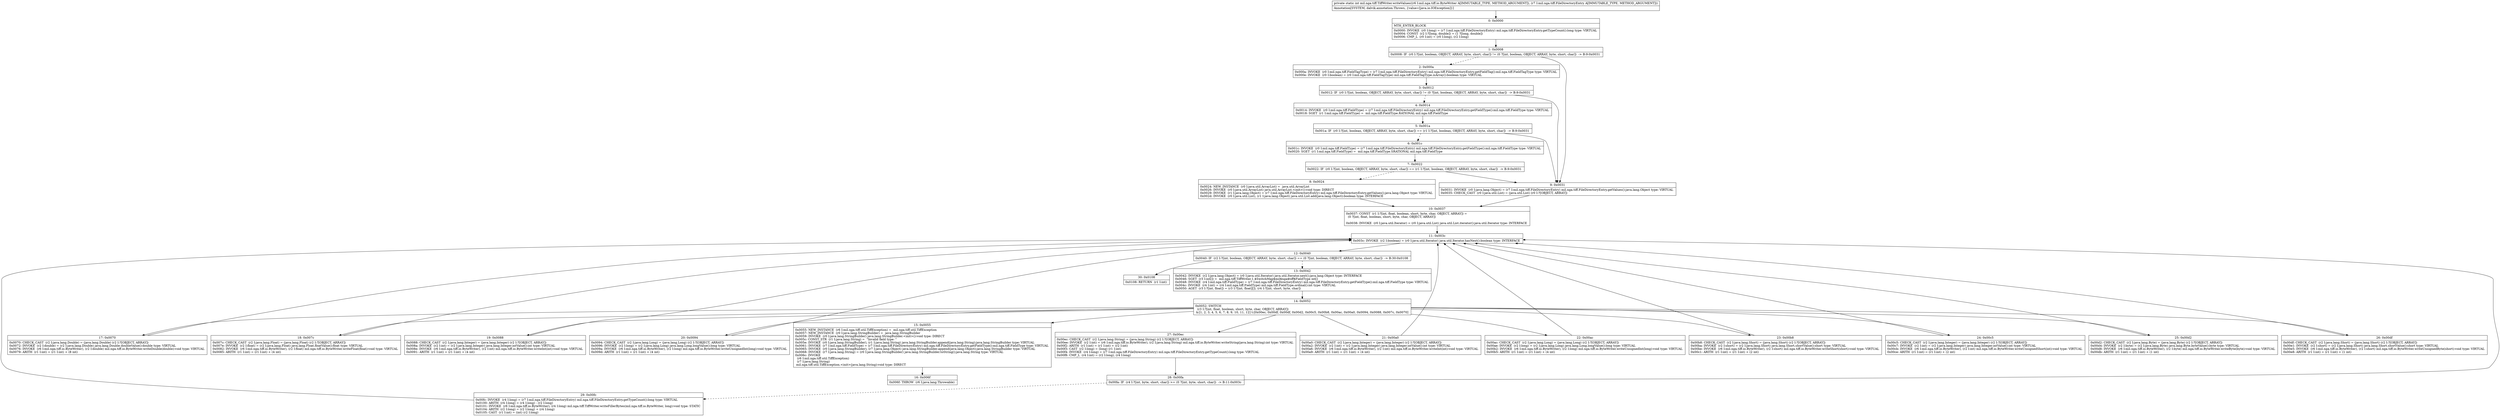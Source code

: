 digraph "CFG formil.nga.tiff.TiffWriter.writeValues(Lmil\/nga\/tiff\/io\/ByteWriter;Lmil\/nga\/tiff\/FileDirectoryEntry;)I" {
Node_0 [shape=record,label="{0\:\ 0x0000|MTH_ENTER_BLOCK\l|0x0000: INVOKE  (r0 I:long) = (r7 I:mil.nga.tiff.FileDirectoryEntry) mil.nga.tiff.FileDirectoryEntry.getTypeCount():long type: VIRTUAL \l0x0004: CONST  (r2 I:?[long, double]) = (1 ?[long, double]) \l0x0006: CMP_L  (r0 I:int) = (r0 I:long), (r2 I:long) \l}"];
Node_1 [shape=record,label="{1\:\ 0x0008|0x0008: IF  (r0 I:?[int, boolean, OBJECT, ARRAY, byte, short, char]) != (0 ?[int, boolean, OBJECT, ARRAY, byte, short, char])  \-\> B:9:0x0031 \l}"];
Node_2 [shape=record,label="{2\:\ 0x000a|0x000a: INVOKE  (r0 I:mil.nga.tiff.FieldTagType) = (r7 I:mil.nga.tiff.FileDirectoryEntry) mil.nga.tiff.FileDirectoryEntry.getFieldTag():mil.nga.tiff.FieldTagType type: VIRTUAL \l0x000e: INVOKE  (r0 I:boolean) = (r0 I:mil.nga.tiff.FieldTagType) mil.nga.tiff.FieldTagType.isArray():boolean type: VIRTUAL \l}"];
Node_3 [shape=record,label="{3\:\ 0x0012|0x0012: IF  (r0 I:?[int, boolean, OBJECT, ARRAY, byte, short, char]) != (0 ?[int, boolean, OBJECT, ARRAY, byte, short, char])  \-\> B:9:0x0031 \l}"];
Node_4 [shape=record,label="{4\:\ 0x0014|0x0014: INVOKE  (r0 I:mil.nga.tiff.FieldType) = (r7 I:mil.nga.tiff.FileDirectoryEntry) mil.nga.tiff.FileDirectoryEntry.getFieldType():mil.nga.tiff.FieldType type: VIRTUAL \l0x0018: SGET  (r1 I:mil.nga.tiff.FieldType) =  mil.nga.tiff.FieldType.RATIONAL mil.nga.tiff.FieldType \l}"];
Node_5 [shape=record,label="{5\:\ 0x001a|0x001a: IF  (r0 I:?[int, boolean, OBJECT, ARRAY, byte, short, char]) == (r1 I:?[int, boolean, OBJECT, ARRAY, byte, short, char])  \-\> B:9:0x0031 \l}"];
Node_6 [shape=record,label="{6\:\ 0x001c|0x001c: INVOKE  (r0 I:mil.nga.tiff.FieldType) = (r7 I:mil.nga.tiff.FileDirectoryEntry) mil.nga.tiff.FileDirectoryEntry.getFieldType():mil.nga.tiff.FieldType type: VIRTUAL \l0x0020: SGET  (r1 I:mil.nga.tiff.FieldType) =  mil.nga.tiff.FieldType.SRATIONAL mil.nga.tiff.FieldType \l}"];
Node_7 [shape=record,label="{7\:\ 0x0022|0x0022: IF  (r0 I:?[int, boolean, OBJECT, ARRAY, byte, short, char]) == (r1 I:?[int, boolean, OBJECT, ARRAY, byte, short, char])  \-\> B:9:0x0031 \l}"];
Node_8 [shape=record,label="{8\:\ 0x0024|0x0024: NEW_INSTANCE  (r0 I:java.util.ArrayList) =  java.util.ArrayList \l0x0026: INVOKE  (r0 I:java.util.ArrayList) java.util.ArrayList.\<init\>():void type: DIRECT \l0x0029: INVOKE  (r1 I:java.lang.Object) = (r7 I:mil.nga.tiff.FileDirectoryEntry) mil.nga.tiff.FileDirectoryEntry.getValues():java.lang.Object type: VIRTUAL \l0x002d: INVOKE  (r0 I:java.util.List), (r1 I:java.lang.Object) java.util.List.add(java.lang.Object):boolean type: INTERFACE \l}"];
Node_9 [shape=record,label="{9\:\ 0x0031|0x0031: INVOKE  (r0 I:java.lang.Object) = (r7 I:mil.nga.tiff.FileDirectoryEntry) mil.nga.tiff.FileDirectoryEntry.getValues():java.lang.Object type: VIRTUAL \l0x0035: CHECK_CAST  (r0 I:java.util.List) = (java.util.List) (r0 I:?[OBJECT, ARRAY]) \l}"];
Node_10 [shape=record,label="{10\:\ 0x0037|0x0037: CONST  (r1 I:?[int, float, boolean, short, byte, char, OBJECT, ARRAY]) = \l  (0 ?[int, float, boolean, short, byte, char, OBJECT, ARRAY])\l \l0x0038: INVOKE  (r0 I:java.util.Iterator) = (r0 I:java.util.List) java.util.List.iterator():java.util.Iterator type: INTERFACE \l}"];
Node_11 [shape=record,label="{11\:\ 0x003c|0x003c: INVOKE  (r2 I:boolean) = (r0 I:java.util.Iterator) java.util.Iterator.hasNext():boolean type: INTERFACE \l}"];
Node_12 [shape=record,label="{12\:\ 0x0040|0x0040: IF  (r2 I:?[int, boolean, OBJECT, ARRAY, byte, short, char]) == (0 ?[int, boolean, OBJECT, ARRAY, byte, short, char])  \-\> B:30:0x0108 \l}"];
Node_13 [shape=record,label="{13\:\ 0x0042|0x0042: INVOKE  (r2 I:java.lang.Object) = (r0 I:java.util.Iterator) java.util.Iterator.next():java.lang.Object type: INTERFACE \l0x0046: SGET  (r3 I:int[]) =  mil.nga.tiff.TiffWriter.1.$SwitchMap$mil$nga$tiff$FieldType int[] \l0x0048: INVOKE  (r4 I:mil.nga.tiff.FieldType) = (r7 I:mil.nga.tiff.FileDirectoryEntry) mil.nga.tiff.FileDirectoryEntry.getFieldType():mil.nga.tiff.FieldType type: VIRTUAL \l0x004c: INVOKE  (r4 I:int) = (r4 I:mil.nga.tiff.FieldType) mil.nga.tiff.FieldType.ordinal():int type: VIRTUAL \l0x0050: AGET  (r3 I:?[int, float]) = (r3 I:?[int, float][]), (r4 I:?[int, short, byte, char]) \l}"];
Node_14 [shape=record,label="{14\:\ 0x0052|0x0052: SWITCH  \l  (r3 I:?[int, float, boolean, short, byte, char, OBJECT, ARRAY])\l k:[1, 2, 3, 4, 5, 6, 7, 8, 9, 10, 11, 12] t:[0x00ec, 0x00df, 0x00df, 0x00d2, 0x00c5, 0x00b8, 0x00ac, 0x00a0, 0x0094, 0x0088, 0x007c, 0x0070] \l}"];
Node_15 [shape=record,label="{15\:\ 0x0055|0x0055: NEW_INSTANCE  (r6 I:mil.nga.tiff.util.TiffException) =  mil.nga.tiff.util.TiffException \l0x0057: NEW_INSTANCE  (r0 I:java.lang.StringBuilder) =  java.lang.StringBuilder \l0x0059: INVOKE  (r0 I:java.lang.StringBuilder) java.lang.StringBuilder.\<init\>():void type: DIRECT \l0x005c: CONST_STR  (r1 I:java.lang.String) =  \"Invalid field type: \" \l0x005e: INVOKE  (r0 I:java.lang.StringBuilder), (r1 I:java.lang.String) java.lang.StringBuilder.append(java.lang.String):java.lang.StringBuilder type: VIRTUAL \l0x0061: INVOKE  (r7 I:mil.nga.tiff.FieldType) = (r7 I:mil.nga.tiff.FileDirectoryEntry) mil.nga.tiff.FileDirectoryEntry.getFieldType():mil.nga.tiff.FieldType type: VIRTUAL \l0x0065: INVOKE  (r0 I:java.lang.StringBuilder), (r7 I:java.lang.Object) java.lang.StringBuilder.append(java.lang.Object):java.lang.StringBuilder type: VIRTUAL \l0x0068: INVOKE  (r7 I:java.lang.String) = (r0 I:java.lang.StringBuilder) java.lang.StringBuilder.toString():java.lang.String type: VIRTUAL \l0x006c: INVOKE  \l  (r6 I:mil.nga.tiff.util.TiffException)\l  (r7 I:java.lang.String)\l mil.nga.tiff.util.TiffException.\<init\>(java.lang.String):void type: DIRECT \l}"];
Node_16 [shape=record,label="{16\:\ 0x006f|0x006f: THROW  (r6 I:java.lang.Throwable) \l}"];
Node_17 [shape=record,label="{17\:\ 0x0070|0x0070: CHECK_CAST  (r2 I:java.lang.Double) = (java.lang.Double) (r2 I:?[OBJECT, ARRAY]) \l0x0072: INVOKE  (r2 I:double) = (r2 I:java.lang.Double) java.lang.Double.doubleValue():double type: VIRTUAL \l0x0076: INVOKE  (r6 I:mil.nga.tiff.io.ByteWriter), (r2 I:double) mil.nga.tiff.io.ByteWriter.writeDouble(double):void type: VIRTUAL \l0x0079: ARITH  (r1 I:int) = (r1 I:int) + (8 int) \l}"];
Node_18 [shape=record,label="{18\:\ 0x007c|0x007c: CHECK_CAST  (r2 I:java.lang.Float) = (java.lang.Float) (r2 I:?[OBJECT, ARRAY]) \l0x007e: INVOKE  (r2 I:float) = (r2 I:java.lang.Float) java.lang.Float.floatValue():float type: VIRTUAL \l0x0082: INVOKE  (r6 I:mil.nga.tiff.io.ByteWriter), (r2 I:float) mil.nga.tiff.io.ByteWriter.writeFloat(float):void type: VIRTUAL \l0x0085: ARITH  (r1 I:int) = (r1 I:int) + (4 int) \l}"];
Node_19 [shape=record,label="{19\:\ 0x0088|0x0088: CHECK_CAST  (r2 I:java.lang.Integer) = (java.lang.Integer) (r2 I:?[OBJECT, ARRAY]) \l0x008a: INVOKE  (r2 I:int) = (r2 I:java.lang.Integer) java.lang.Integer.intValue():int type: VIRTUAL \l0x008e: INVOKE  (r6 I:mil.nga.tiff.io.ByteWriter), (r2 I:int) mil.nga.tiff.io.ByteWriter.writeInt(int):void type: VIRTUAL \l0x0091: ARITH  (r1 I:int) = (r1 I:int) + (4 int) \l}"];
Node_20 [shape=record,label="{20\:\ 0x0094|0x0094: CHECK_CAST  (r2 I:java.lang.Long) = (java.lang.Long) (r2 I:?[OBJECT, ARRAY]) \l0x0096: INVOKE  (r2 I:long) = (r2 I:java.lang.Long) java.lang.Long.longValue():long type: VIRTUAL \l0x009a: INVOKE  (r6 I:mil.nga.tiff.io.ByteWriter), (r2 I:long) mil.nga.tiff.io.ByteWriter.writeUnsignedInt(long):void type: VIRTUAL \l0x009d: ARITH  (r1 I:int) = (r1 I:int) + (4 int) \l}"];
Node_21 [shape=record,label="{21\:\ 0x00a0|0x00a0: CHECK_CAST  (r2 I:java.lang.Integer) = (java.lang.Integer) (r2 I:?[OBJECT, ARRAY]) \l0x00a2: INVOKE  (r2 I:int) = (r2 I:java.lang.Integer) java.lang.Integer.intValue():int type: VIRTUAL \l0x00a6: INVOKE  (r6 I:mil.nga.tiff.io.ByteWriter), (r2 I:int) mil.nga.tiff.io.ByteWriter.writeInt(int):void type: VIRTUAL \l0x00a9: ARITH  (r1 I:int) = (r1 I:int) + (4 int) \l}"];
Node_22 [shape=record,label="{22\:\ 0x00ac|0x00ac: CHECK_CAST  (r2 I:java.lang.Long) = (java.lang.Long) (r2 I:?[OBJECT, ARRAY]) \l0x00ae: INVOKE  (r2 I:long) = (r2 I:java.lang.Long) java.lang.Long.longValue():long type: VIRTUAL \l0x00b2: INVOKE  (r6 I:mil.nga.tiff.io.ByteWriter), (r2 I:long) mil.nga.tiff.io.ByteWriter.writeUnsignedInt(long):void type: VIRTUAL \l0x00b5: ARITH  (r1 I:int) = (r1 I:int) + (4 int) \l}"];
Node_23 [shape=record,label="{23\:\ 0x00b8|0x00b8: CHECK_CAST  (r2 I:java.lang.Short) = (java.lang.Short) (r2 I:?[OBJECT, ARRAY]) \l0x00ba: INVOKE  (r2 I:short) = (r2 I:java.lang.Short) java.lang.Short.shortValue():short type: VIRTUAL \l0x00be: INVOKE  (r6 I:mil.nga.tiff.io.ByteWriter), (r2 I:short) mil.nga.tiff.io.ByteWriter.writeShort(short):void type: VIRTUAL \l0x00c1: ARITH  (r1 I:int) = (r1 I:int) + (2 int) \l}"];
Node_24 [shape=record,label="{24\:\ 0x00c5|0x00c5: CHECK_CAST  (r2 I:java.lang.Integer) = (java.lang.Integer) (r2 I:?[OBJECT, ARRAY]) \l0x00c7: INVOKE  (r2 I:int) = (r2 I:java.lang.Integer) java.lang.Integer.intValue():int type: VIRTUAL \l0x00cb: INVOKE  (r6 I:mil.nga.tiff.io.ByteWriter), (r2 I:int) mil.nga.tiff.io.ByteWriter.writeUnsignedShort(int):void type: VIRTUAL \l0x00ce: ARITH  (r1 I:int) = (r1 I:int) + (2 int) \l}"];
Node_25 [shape=record,label="{25\:\ 0x00d2|0x00d2: CHECK_CAST  (r2 I:java.lang.Byte) = (java.lang.Byte) (r2 I:?[OBJECT, ARRAY]) \l0x00d4: INVOKE  (r2 I:byte) = (r2 I:java.lang.Byte) java.lang.Byte.byteValue():byte type: VIRTUAL \l0x00d8: INVOKE  (r6 I:mil.nga.tiff.io.ByteWriter), (r2 I:byte) mil.nga.tiff.io.ByteWriter.writeByte(byte):void type: VIRTUAL \l0x00db: ARITH  (r1 I:int) = (r1 I:int) + (1 int) \l}"];
Node_26 [shape=record,label="{26\:\ 0x00df|0x00df: CHECK_CAST  (r2 I:java.lang.Short) = (java.lang.Short) (r2 I:?[OBJECT, ARRAY]) \l0x00e1: INVOKE  (r2 I:short) = (r2 I:java.lang.Short) java.lang.Short.shortValue():short type: VIRTUAL \l0x00e5: INVOKE  (r6 I:mil.nga.tiff.io.ByteWriter), (r2 I:short) mil.nga.tiff.io.ByteWriter.writeUnsignedByte(short):void type: VIRTUAL \l0x00e8: ARITH  (r1 I:int) = (r1 I:int) + (1 int) \l}"];
Node_27 [shape=record,label="{27\:\ 0x00ec|0x00ec: CHECK_CAST  (r2 I:java.lang.String) = (java.lang.String) (r2 I:?[OBJECT, ARRAY]) \l0x00ee: INVOKE  (r2 I:int) = (r6 I:mil.nga.tiff.io.ByteWriter), (r2 I:java.lang.String) mil.nga.tiff.io.ByteWriter.writeString(java.lang.String):int type: VIRTUAL \l0x00f2: ARITH  (r1 I:int) = (r1 I:int) + (r2 I:int) \l0x00f3: CAST  (r2 I:long) = (long) (r1 I:int) \l0x00f4: INVOKE  (r4 I:long) = (r7 I:mil.nga.tiff.FileDirectoryEntry) mil.nga.tiff.FileDirectoryEntry.getTypeCount():long type: VIRTUAL \l0x00f8: CMP_L  (r4 I:int) = (r2 I:long), (r4 I:long) \l}"];
Node_28 [shape=record,label="{28\:\ 0x00fa|0x00fa: IF  (r4 I:?[int, byte, short, char]) \>= (0 ?[int, byte, short, char])  \-\> B:11:0x003c \l}"];
Node_29 [shape=record,label="{29\:\ 0x00fc|0x00fc: INVOKE  (r4 I:long) = (r7 I:mil.nga.tiff.FileDirectoryEntry) mil.nga.tiff.FileDirectoryEntry.getTypeCount():long type: VIRTUAL \l0x0100: ARITH  (r4 I:long) = (r4 I:long) \- (r2 I:long) \l0x0101: INVOKE  (r6 I:mil.nga.tiff.io.ByteWriter), (r4 I:long) mil.nga.tiff.TiffWriter.writeFillerBytes(mil.nga.tiff.io.ByteWriter, long):void type: STATIC \l0x0104: ARITH  (r2 I:long) = (r2 I:long) + (r4 I:long) \l0x0105: CAST  (r1 I:int) = (int) (r2 I:long) \l}"];
Node_30 [shape=record,label="{30\:\ 0x0108|0x0108: RETURN  (r1 I:int) \l}"];
MethodNode[shape=record,label="{private static int mil.nga.tiff.TiffWriter.writeValues((r6 I:mil.nga.tiff.io.ByteWriter A[IMMUTABLE_TYPE, METHOD_ARGUMENT]), (r7 I:mil.nga.tiff.FileDirectoryEntry A[IMMUTABLE_TYPE, METHOD_ARGUMENT]))  | Annotation[SYSTEM, dalvik.annotation.Throws, \{value=[java.io.IOException]\}]\l}"];
MethodNode -> Node_0;
Node_0 -> Node_1;
Node_1 -> Node_2[style=dashed];
Node_1 -> Node_9;
Node_2 -> Node_3;
Node_3 -> Node_4[style=dashed];
Node_3 -> Node_9;
Node_4 -> Node_5;
Node_5 -> Node_6[style=dashed];
Node_5 -> Node_9;
Node_6 -> Node_7;
Node_7 -> Node_8[style=dashed];
Node_7 -> Node_9;
Node_8 -> Node_10;
Node_9 -> Node_10;
Node_10 -> Node_11;
Node_11 -> Node_12;
Node_12 -> Node_13[style=dashed];
Node_12 -> Node_30;
Node_13 -> Node_14;
Node_14 -> Node_15;
Node_14 -> Node_17;
Node_14 -> Node_18;
Node_14 -> Node_19;
Node_14 -> Node_20;
Node_14 -> Node_21;
Node_14 -> Node_22;
Node_14 -> Node_23;
Node_14 -> Node_24;
Node_14 -> Node_25;
Node_14 -> Node_26;
Node_14 -> Node_27;
Node_15 -> Node_16;
Node_17 -> Node_11;
Node_18 -> Node_11;
Node_19 -> Node_11;
Node_20 -> Node_11;
Node_21 -> Node_11;
Node_22 -> Node_11;
Node_23 -> Node_11;
Node_24 -> Node_11;
Node_25 -> Node_11;
Node_26 -> Node_11;
Node_27 -> Node_28;
Node_28 -> Node_11;
Node_28 -> Node_29[style=dashed];
Node_29 -> Node_11;
}

